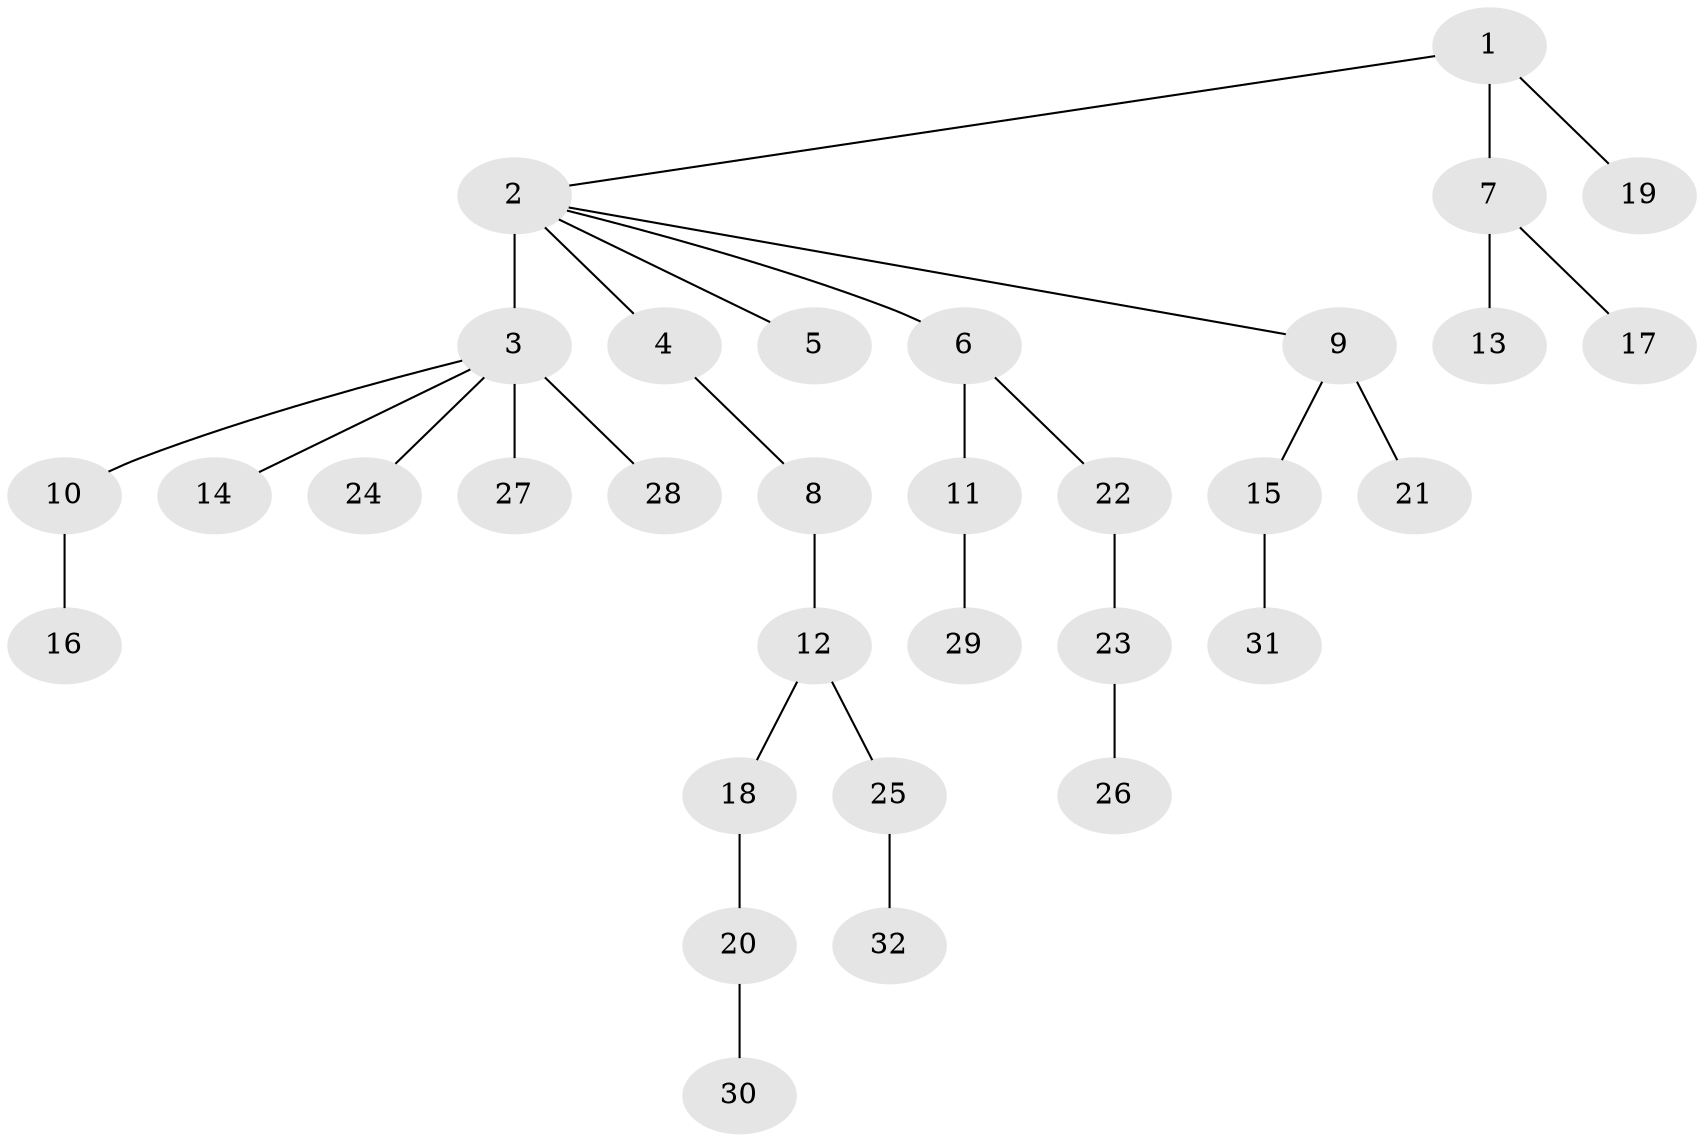 // original degree distribution, {5: 0.02830188679245283, 14: 0.009433962264150943, 3: 0.11320754716981132, 4: 0.03773584905660377, 6: 0.018867924528301886, 7: 0.009433962264150943, 2: 0.25471698113207547, 1: 0.5283018867924528}
// Generated by graph-tools (version 1.1) at 2025/52/03/04/25 22:52:05]
// undirected, 32 vertices, 31 edges
graph export_dot {
  node [color=gray90,style=filled];
  1;
  2;
  3;
  4;
  5;
  6;
  7;
  8;
  9;
  10;
  11;
  12;
  13;
  14;
  15;
  16;
  17;
  18;
  19;
  20;
  21;
  22;
  23;
  24;
  25;
  26;
  27;
  28;
  29;
  30;
  31;
  32;
  1 -- 2 [weight=1.0];
  1 -- 7 [weight=1.0];
  1 -- 19 [weight=1.0];
  2 -- 3 [weight=7.0];
  2 -- 4 [weight=1.0];
  2 -- 5 [weight=1.0];
  2 -- 6 [weight=1.0];
  2 -- 9 [weight=1.0];
  3 -- 10 [weight=1.0];
  3 -- 14 [weight=1.0];
  3 -- 24 [weight=1.0];
  3 -- 27 [weight=1.0];
  3 -- 28 [weight=1.0];
  4 -- 8 [weight=1.0];
  6 -- 11 [weight=3.0];
  6 -- 22 [weight=1.0];
  7 -- 13 [weight=4.0];
  7 -- 17 [weight=1.0];
  8 -- 12 [weight=1.0];
  9 -- 15 [weight=1.0];
  9 -- 21 [weight=3.0];
  10 -- 16 [weight=1.0];
  11 -- 29 [weight=1.0];
  12 -- 18 [weight=1.0];
  12 -- 25 [weight=1.0];
  15 -- 31 [weight=1.0];
  18 -- 20 [weight=1.0];
  20 -- 30 [weight=1.0];
  22 -- 23 [weight=1.0];
  23 -- 26 [weight=2.0];
  25 -- 32 [weight=1.0];
}
